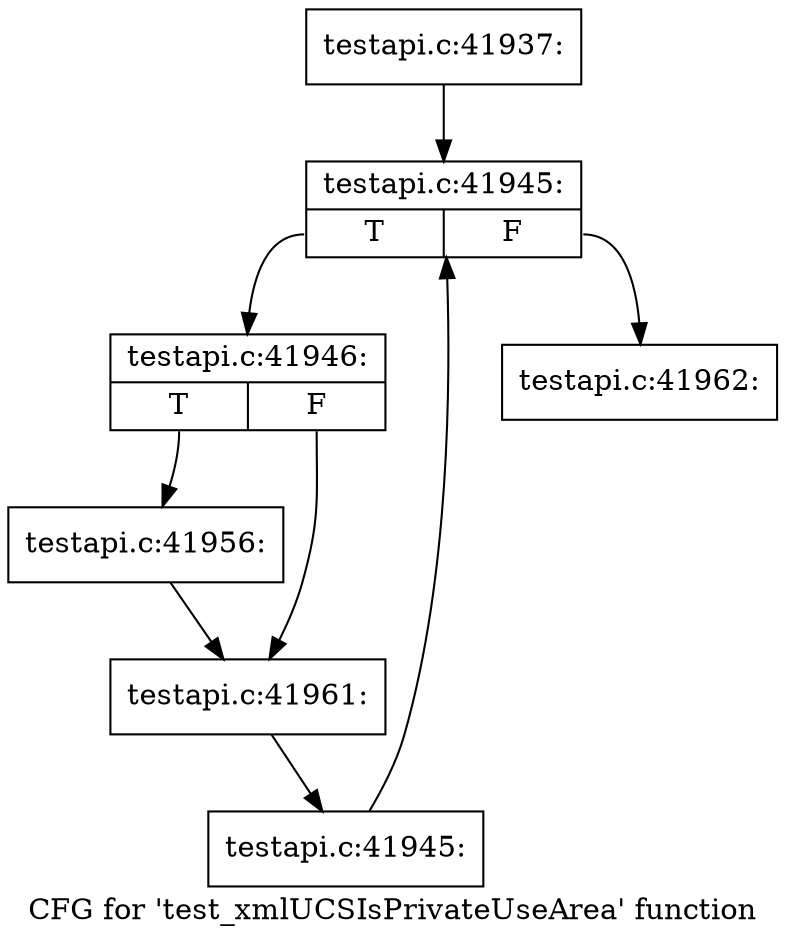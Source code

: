 digraph "CFG for 'test_xmlUCSIsPrivateUseArea' function" {
	label="CFG for 'test_xmlUCSIsPrivateUseArea' function";

	Node0x5768aa0 [shape=record,label="{testapi.c:41937:}"];
	Node0x5768aa0 -> Node0x57742e0;
	Node0x57742e0 [shape=record,label="{testapi.c:41945:|{<s0>T|<s1>F}}"];
	Node0x57742e0:s0 -> Node0x57745c0;
	Node0x57742e0:s1 -> Node0x5774140;
	Node0x57745c0 [shape=record,label="{testapi.c:41946:|{<s0>T|<s1>F}}"];
	Node0x57745c0:s0 -> Node0x5776420;
	Node0x57745c0:s1 -> Node0x5776bf0;
	Node0x5776420 [shape=record,label="{testapi.c:41956:}"];
	Node0x5776420 -> Node0x5776bf0;
	Node0x5776bf0 [shape=record,label="{testapi.c:41961:}"];
	Node0x5776bf0 -> Node0x5774530;
	Node0x5774530 [shape=record,label="{testapi.c:41945:}"];
	Node0x5774530 -> Node0x57742e0;
	Node0x5774140 [shape=record,label="{testapi.c:41962:}"];
}
